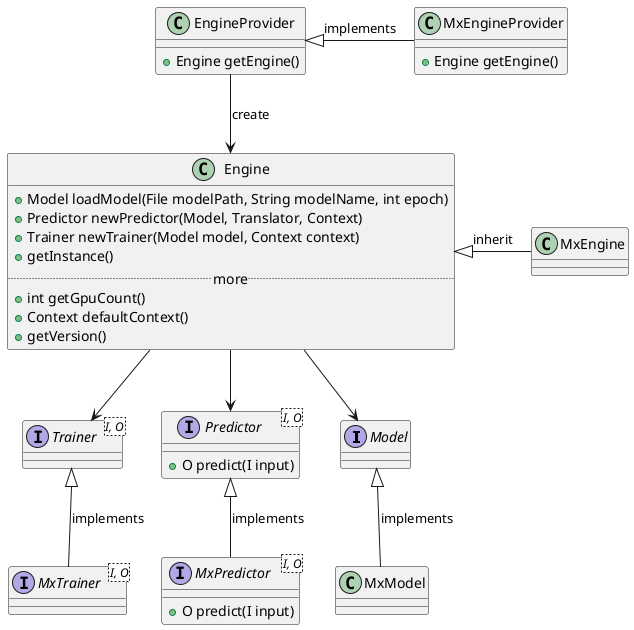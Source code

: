 @startuml
interface Model {
}

class MxModel {
}

class Engine {
    +Model loadModel(File modelPath, String modelName, int epoch)
    +Predictor newPredictor(Model, Translator, Context)
    +Trainer newTrainer(Model model, Context context)
    + getInstance()
	.. more ..
    +int getGpuCount()
    +Context defaultContext()
    +getVersion()
}

class MxEngine {
}

class EngineProvider {
    +Engine getEngine()
}

class MxEngineProvider {
    +Engine getEngine()
}

interface Predictor<I, O> {
    +O predict(I input)
}

interface MxPredictor<I, O> {
    +O predict(I input)
}

interface Trainer<I, O> {
}

interface MxTrainer<I, O> {
}

MxModel -up-|> Model : implements
MxEngine -left-|> Engine : inherit
MxEngineProvider -left-|> EngineProvider : implements
MxPredictor -up-|> Predictor : implements
MxTrainer -up-|> Trainer : implements
EngineProvider --> Engine : create
Engine --> Model
Engine --> Predictor
Engine --> Trainer

@enduml
